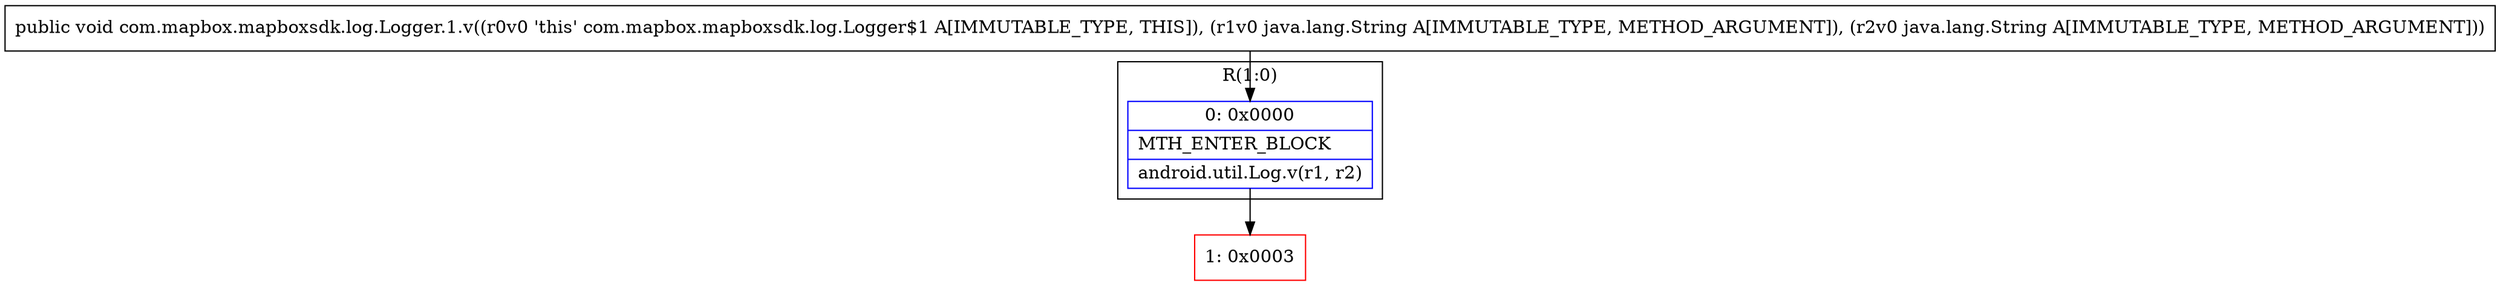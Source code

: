 digraph "CFG forcom.mapbox.mapboxsdk.log.Logger.1.v(Ljava\/lang\/String;Ljava\/lang\/String;)V" {
subgraph cluster_Region_756700020 {
label = "R(1:0)";
node [shape=record,color=blue];
Node_0 [shape=record,label="{0\:\ 0x0000|MTH_ENTER_BLOCK\l|android.util.Log.v(r1, r2)\l}"];
}
Node_1 [shape=record,color=red,label="{1\:\ 0x0003}"];
MethodNode[shape=record,label="{public void com.mapbox.mapboxsdk.log.Logger.1.v((r0v0 'this' com.mapbox.mapboxsdk.log.Logger$1 A[IMMUTABLE_TYPE, THIS]), (r1v0 java.lang.String A[IMMUTABLE_TYPE, METHOD_ARGUMENT]), (r2v0 java.lang.String A[IMMUTABLE_TYPE, METHOD_ARGUMENT])) }"];
MethodNode -> Node_0;
Node_0 -> Node_1;
}

